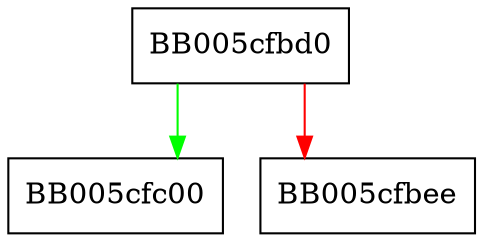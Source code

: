 digraph EVP_PKEY_set1_RSA {
  node [shape="box"];
  graph [splines=ortho];
  BB005cfbd0 -> BB005cfc00 [color="green"];
  BB005cfbd0 -> BB005cfbee [color="red"];
}